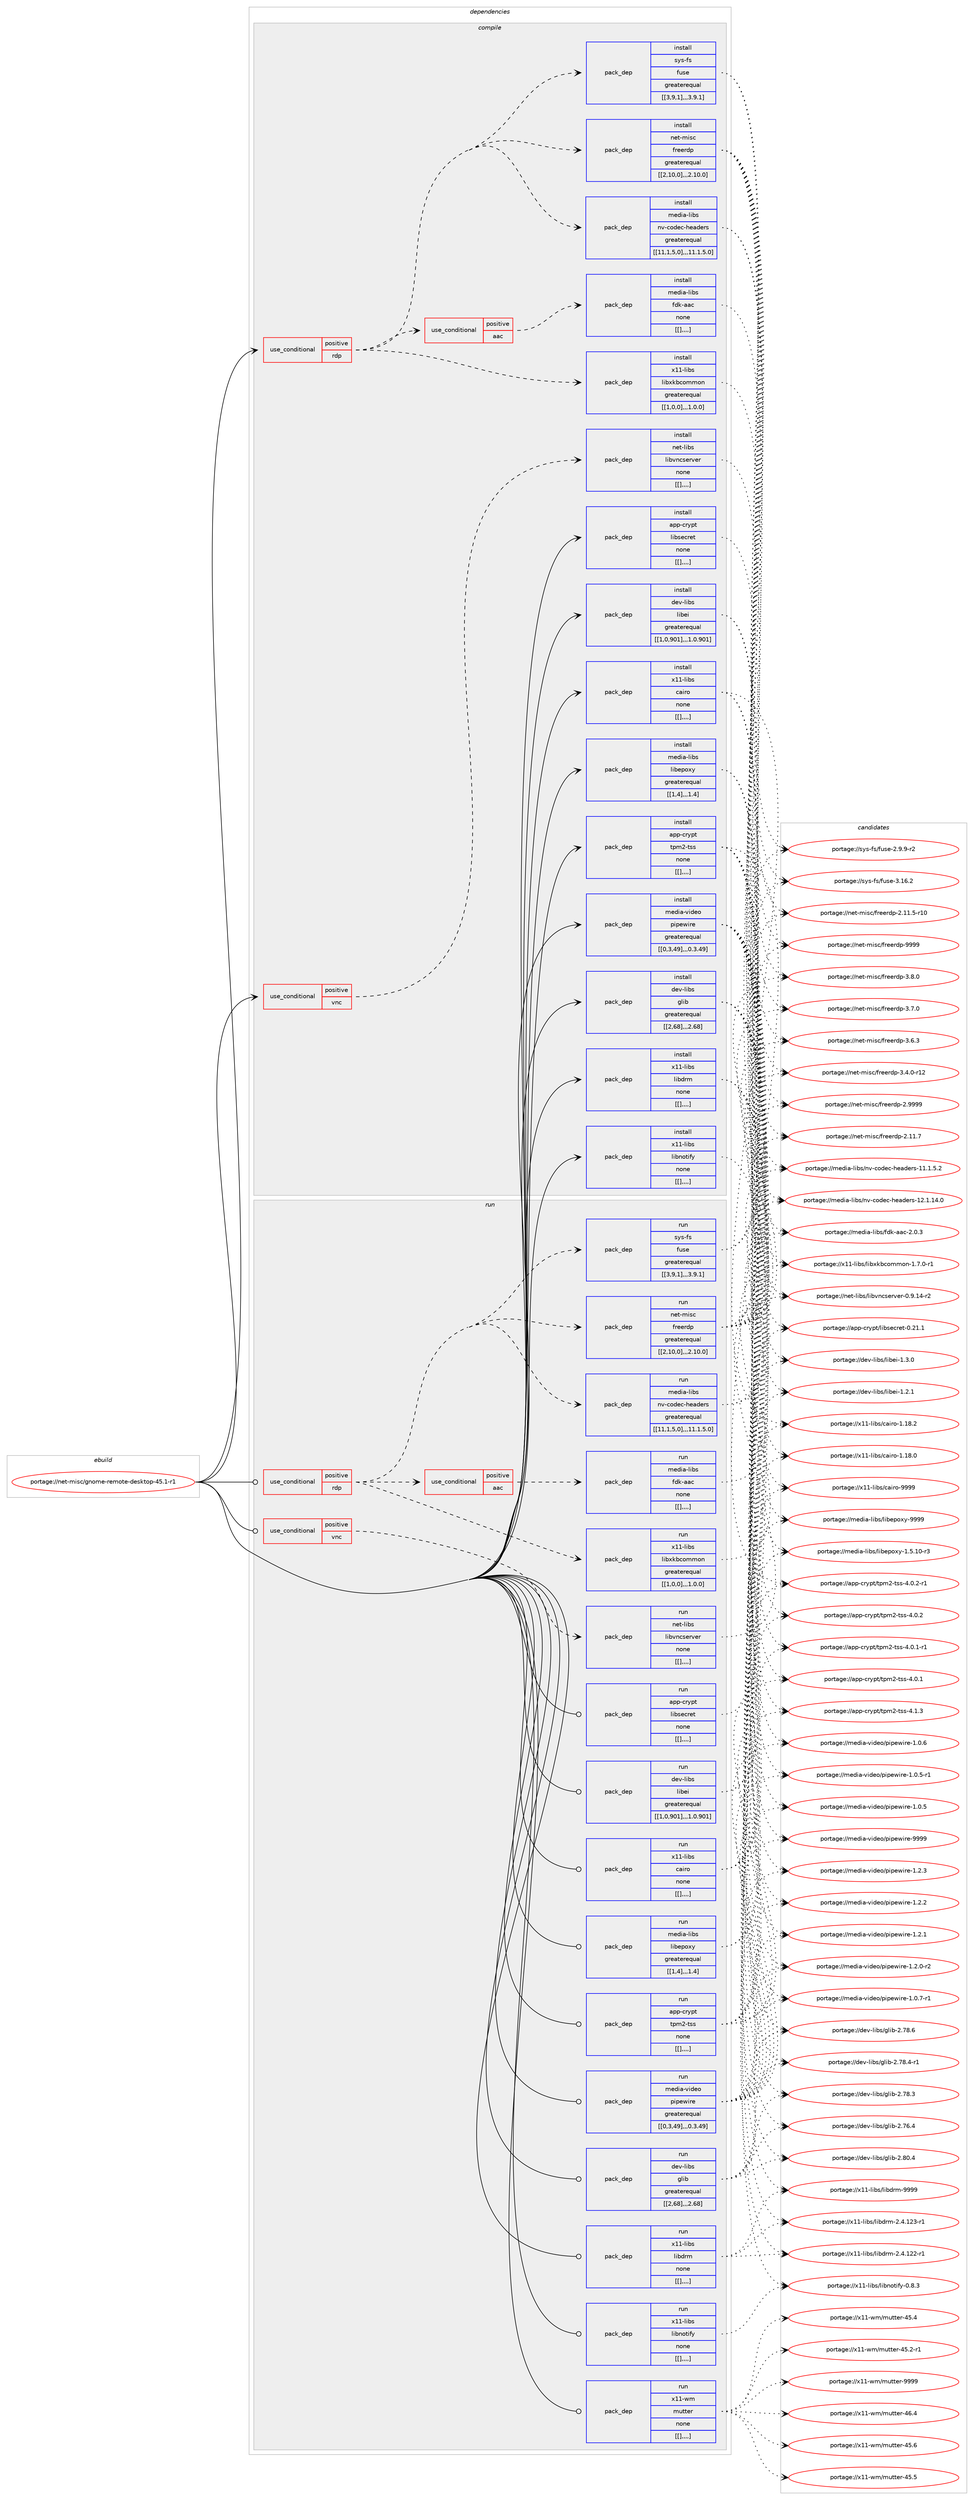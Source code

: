 digraph prolog {

# *************
# Graph options
# *************

newrank=true;
concentrate=true;
compound=true;
graph [rankdir=LR,fontname=Helvetica,fontsize=10,ranksep=1.5];#, ranksep=2.5, nodesep=0.2];
edge  [arrowhead=vee];
node  [fontname=Helvetica,fontsize=10];

# **********
# The ebuild
# **********

subgraph cluster_leftcol {
color=gray;
label=<<i>ebuild</i>>;
id [label="portage://net-misc/gnome-remote-desktop-45.1-r1", color=red, width=4, href="../net-misc/gnome-remote-desktop-45.1-r1.svg"];
}

# ****************
# The dependencies
# ****************

subgraph cluster_midcol {
color=gray;
label=<<i>dependencies</i>>;
subgraph cluster_compile {
fillcolor="#eeeeee";
style=filled;
label=<<i>compile</i>>;
subgraph cond101531 {
dependency387464 [label=<<TABLE BORDER="0" CELLBORDER="1" CELLSPACING="0" CELLPADDING="4"><TR><TD ROWSPAN="3" CELLPADDING="10">use_conditional</TD></TR><TR><TD>positive</TD></TR><TR><TD>rdp</TD></TR></TABLE>>, shape=none, color=red];
subgraph pack283109 {
dependency387465 [label=<<TABLE BORDER="0" CELLBORDER="1" CELLSPACING="0" CELLPADDING="4" WIDTH="220"><TR><TD ROWSPAN="6" CELLPADDING="30">pack_dep</TD></TR><TR><TD WIDTH="110">install</TD></TR><TR><TD>media-libs</TD></TR><TR><TD>nv-codec-headers</TD></TR><TR><TD>greaterequal</TD></TR><TR><TD>[[11,1,5,0],,,11.1.5.0]</TD></TR></TABLE>>, shape=none, color=blue];
}
dependency387464:e -> dependency387465:w [weight=20,style="dashed",arrowhead="vee"];
subgraph pack283110 {
dependency387466 [label=<<TABLE BORDER="0" CELLBORDER="1" CELLSPACING="0" CELLPADDING="4" WIDTH="220"><TR><TD ROWSPAN="6" CELLPADDING="30">pack_dep</TD></TR><TR><TD WIDTH="110">install</TD></TR><TR><TD>net-misc</TD></TR><TR><TD>freerdp</TD></TR><TR><TD>greaterequal</TD></TR><TR><TD>[[2,10,0],,,2.10.0]</TD></TR></TABLE>>, shape=none, color=blue];
}
dependency387464:e -> dependency387466:w [weight=20,style="dashed",arrowhead="vee"];
subgraph pack283111 {
dependency387467 [label=<<TABLE BORDER="0" CELLBORDER="1" CELLSPACING="0" CELLPADDING="4" WIDTH="220"><TR><TD ROWSPAN="6" CELLPADDING="30">pack_dep</TD></TR><TR><TD WIDTH="110">install</TD></TR><TR><TD>sys-fs</TD></TR><TR><TD>fuse</TD></TR><TR><TD>greaterequal</TD></TR><TR><TD>[[3,9,1],,,3.9.1]</TD></TR></TABLE>>, shape=none, color=blue];
}
dependency387464:e -> dependency387467:w [weight=20,style="dashed",arrowhead="vee"];
subgraph pack283112 {
dependency387468 [label=<<TABLE BORDER="0" CELLBORDER="1" CELLSPACING="0" CELLPADDING="4" WIDTH="220"><TR><TD ROWSPAN="6" CELLPADDING="30">pack_dep</TD></TR><TR><TD WIDTH="110">install</TD></TR><TR><TD>x11-libs</TD></TR><TR><TD>libxkbcommon</TD></TR><TR><TD>greaterequal</TD></TR><TR><TD>[[1,0,0],,,1.0.0]</TD></TR></TABLE>>, shape=none, color=blue];
}
dependency387464:e -> dependency387468:w [weight=20,style="dashed",arrowhead="vee"];
subgraph cond101532 {
dependency387469 [label=<<TABLE BORDER="0" CELLBORDER="1" CELLSPACING="0" CELLPADDING="4"><TR><TD ROWSPAN="3" CELLPADDING="10">use_conditional</TD></TR><TR><TD>positive</TD></TR><TR><TD>aac</TD></TR></TABLE>>, shape=none, color=red];
subgraph pack283113 {
dependency387470 [label=<<TABLE BORDER="0" CELLBORDER="1" CELLSPACING="0" CELLPADDING="4" WIDTH="220"><TR><TD ROWSPAN="6" CELLPADDING="30">pack_dep</TD></TR><TR><TD WIDTH="110">install</TD></TR><TR><TD>media-libs</TD></TR><TR><TD>fdk-aac</TD></TR><TR><TD>none</TD></TR><TR><TD>[[],,,,]</TD></TR></TABLE>>, shape=none, color=blue];
}
dependency387469:e -> dependency387470:w [weight=20,style="dashed",arrowhead="vee"];
}
dependency387464:e -> dependency387469:w [weight=20,style="dashed",arrowhead="vee"];
}
id:e -> dependency387464:w [weight=20,style="solid",arrowhead="vee"];
subgraph cond101533 {
dependency387471 [label=<<TABLE BORDER="0" CELLBORDER="1" CELLSPACING="0" CELLPADDING="4"><TR><TD ROWSPAN="3" CELLPADDING="10">use_conditional</TD></TR><TR><TD>positive</TD></TR><TR><TD>vnc</TD></TR></TABLE>>, shape=none, color=red];
subgraph pack283114 {
dependency387472 [label=<<TABLE BORDER="0" CELLBORDER="1" CELLSPACING="0" CELLPADDING="4" WIDTH="220"><TR><TD ROWSPAN="6" CELLPADDING="30">pack_dep</TD></TR><TR><TD WIDTH="110">install</TD></TR><TR><TD>net-libs</TD></TR><TR><TD>libvncserver</TD></TR><TR><TD>none</TD></TR><TR><TD>[[],,,,]</TD></TR></TABLE>>, shape=none, color=blue];
}
dependency387471:e -> dependency387472:w [weight=20,style="dashed",arrowhead="vee"];
}
id:e -> dependency387471:w [weight=20,style="solid",arrowhead="vee"];
subgraph pack283115 {
dependency387473 [label=<<TABLE BORDER="0" CELLBORDER="1" CELLSPACING="0" CELLPADDING="4" WIDTH="220"><TR><TD ROWSPAN="6" CELLPADDING="30">pack_dep</TD></TR><TR><TD WIDTH="110">install</TD></TR><TR><TD>app-crypt</TD></TR><TR><TD>libsecret</TD></TR><TR><TD>none</TD></TR><TR><TD>[[],,,,]</TD></TR></TABLE>>, shape=none, color=blue];
}
id:e -> dependency387473:w [weight=20,style="solid",arrowhead="vee"];
subgraph pack283116 {
dependency387474 [label=<<TABLE BORDER="0" CELLBORDER="1" CELLSPACING="0" CELLPADDING="4" WIDTH="220"><TR><TD ROWSPAN="6" CELLPADDING="30">pack_dep</TD></TR><TR><TD WIDTH="110">install</TD></TR><TR><TD>app-crypt</TD></TR><TR><TD>tpm2-tss</TD></TR><TR><TD>none</TD></TR><TR><TD>[[],,,,]</TD></TR></TABLE>>, shape=none, color=blue];
}
id:e -> dependency387474:w [weight=20,style="solid",arrowhead="vee"];
subgraph pack283117 {
dependency387475 [label=<<TABLE BORDER="0" CELLBORDER="1" CELLSPACING="0" CELLPADDING="4" WIDTH="220"><TR><TD ROWSPAN="6" CELLPADDING="30">pack_dep</TD></TR><TR><TD WIDTH="110">install</TD></TR><TR><TD>dev-libs</TD></TR><TR><TD>glib</TD></TR><TR><TD>greaterequal</TD></TR><TR><TD>[[2,68],,,2.68]</TD></TR></TABLE>>, shape=none, color=blue];
}
id:e -> dependency387475:w [weight=20,style="solid",arrowhead="vee"];
subgraph pack283118 {
dependency387476 [label=<<TABLE BORDER="0" CELLBORDER="1" CELLSPACING="0" CELLPADDING="4" WIDTH="220"><TR><TD ROWSPAN="6" CELLPADDING="30">pack_dep</TD></TR><TR><TD WIDTH="110">install</TD></TR><TR><TD>dev-libs</TD></TR><TR><TD>libei</TD></TR><TR><TD>greaterequal</TD></TR><TR><TD>[[1,0,901],,,1.0.901]</TD></TR></TABLE>>, shape=none, color=blue];
}
id:e -> dependency387476:w [weight=20,style="solid",arrowhead="vee"];
subgraph pack283119 {
dependency387477 [label=<<TABLE BORDER="0" CELLBORDER="1" CELLSPACING="0" CELLPADDING="4" WIDTH="220"><TR><TD ROWSPAN="6" CELLPADDING="30">pack_dep</TD></TR><TR><TD WIDTH="110">install</TD></TR><TR><TD>media-libs</TD></TR><TR><TD>libepoxy</TD></TR><TR><TD>greaterequal</TD></TR><TR><TD>[[1,4],,,1.4]</TD></TR></TABLE>>, shape=none, color=blue];
}
id:e -> dependency387477:w [weight=20,style="solid",arrowhead="vee"];
subgraph pack283120 {
dependency387478 [label=<<TABLE BORDER="0" CELLBORDER="1" CELLSPACING="0" CELLPADDING="4" WIDTH="220"><TR><TD ROWSPAN="6" CELLPADDING="30">pack_dep</TD></TR><TR><TD WIDTH="110">install</TD></TR><TR><TD>media-video</TD></TR><TR><TD>pipewire</TD></TR><TR><TD>greaterequal</TD></TR><TR><TD>[[0,3,49],,,0.3.49]</TD></TR></TABLE>>, shape=none, color=blue];
}
id:e -> dependency387478:w [weight=20,style="solid",arrowhead="vee"];
subgraph pack283121 {
dependency387479 [label=<<TABLE BORDER="0" CELLBORDER="1" CELLSPACING="0" CELLPADDING="4" WIDTH="220"><TR><TD ROWSPAN="6" CELLPADDING="30">pack_dep</TD></TR><TR><TD WIDTH="110">install</TD></TR><TR><TD>x11-libs</TD></TR><TR><TD>cairo</TD></TR><TR><TD>none</TD></TR><TR><TD>[[],,,,]</TD></TR></TABLE>>, shape=none, color=blue];
}
id:e -> dependency387479:w [weight=20,style="solid",arrowhead="vee"];
subgraph pack283122 {
dependency387480 [label=<<TABLE BORDER="0" CELLBORDER="1" CELLSPACING="0" CELLPADDING="4" WIDTH="220"><TR><TD ROWSPAN="6" CELLPADDING="30">pack_dep</TD></TR><TR><TD WIDTH="110">install</TD></TR><TR><TD>x11-libs</TD></TR><TR><TD>libdrm</TD></TR><TR><TD>none</TD></TR><TR><TD>[[],,,,]</TD></TR></TABLE>>, shape=none, color=blue];
}
id:e -> dependency387480:w [weight=20,style="solid",arrowhead="vee"];
subgraph pack283123 {
dependency387481 [label=<<TABLE BORDER="0" CELLBORDER="1" CELLSPACING="0" CELLPADDING="4" WIDTH="220"><TR><TD ROWSPAN="6" CELLPADDING="30">pack_dep</TD></TR><TR><TD WIDTH="110">install</TD></TR><TR><TD>x11-libs</TD></TR><TR><TD>libnotify</TD></TR><TR><TD>none</TD></TR><TR><TD>[[],,,,]</TD></TR></TABLE>>, shape=none, color=blue];
}
id:e -> dependency387481:w [weight=20,style="solid",arrowhead="vee"];
}
subgraph cluster_compileandrun {
fillcolor="#eeeeee";
style=filled;
label=<<i>compile and run</i>>;
}
subgraph cluster_run {
fillcolor="#eeeeee";
style=filled;
label=<<i>run</i>>;
subgraph cond101534 {
dependency387482 [label=<<TABLE BORDER="0" CELLBORDER="1" CELLSPACING="0" CELLPADDING="4"><TR><TD ROWSPAN="3" CELLPADDING="10">use_conditional</TD></TR><TR><TD>positive</TD></TR><TR><TD>rdp</TD></TR></TABLE>>, shape=none, color=red];
subgraph pack283124 {
dependency387483 [label=<<TABLE BORDER="0" CELLBORDER="1" CELLSPACING="0" CELLPADDING="4" WIDTH="220"><TR><TD ROWSPAN="6" CELLPADDING="30">pack_dep</TD></TR><TR><TD WIDTH="110">run</TD></TR><TR><TD>media-libs</TD></TR><TR><TD>nv-codec-headers</TD></TR><TR><TD>greaterequal</TD></TR><TR><TD>[[11,1,5,0],,,11.1.5.0]</TD></TR></TABLE>>, shape=none, color=blue];
}
dependency387482:e -> dependency387483:w [weight=20,style="dashed",arrowhead="vee"];
subgraph pack283125 {
dependency387484 [label=<<TABLE BORDER="0" CELLBORDER="1" CELLSPACING="0" CELLPADDING="4" WIDTH="220"><TR><TD ROWSPAN="6" CELLPADDING="30">pack_dep</TD></TR><TR><TD WIDTH="110">run</TD></TR><TR><TD>net-misc</TD></TR><TR><TD>freerdp</TD></TR><TR><TD>greaterequal</TD></TR><TR><TD>[[2,10,0],,,2.10.0]</TD></TR></TABLE>>, shape=none, color=blue];
}
dependency387482:e -> dependency387484:w [weight=20,style="dashed",arrowhead="vee"];
subgraph pack283126 {
dependency387485 [label=<<TABLE BORDER="0" CELLBORDER="1" CELLSPACING="0" CELLPADDING="4" WIDTH="220"><TR><TD ROWSPAN="6" CELLPADDING="30">pack_dep</TD></TR><TR><TD WIDTH="110">run</TD></TR><TR><TD>sys-fs</TD></TR><TR><TD>fuse</TD></TR><TR><TD>greaterequal</TD></TR><TR><TD>[[3,9,1],,,3.9.1]</TD></TR></TABLE>>, shape=none, color=blue];
}
dependency387482:e -> dependency387485:w [weight=20,style="dashed",arrowhead="vee"];
subgraph pack283127 {
dependency387486 [label=<<TABLE BORDER="0" CELLBORDER="1" CELLSPACING="0" CELLPADDING="4" WIDTH="220"><TR><TD ROWSPAN="6" CELLPADDING="30">pack_dep</TD></TR><TR><TD WIDTH="110">run</TD></TR><TR><TD>x11-libs</TD></TR><TR><TD>libxkbcommon</TD></TR><TR><TD>greaterequal</TD></TR><TR><TD>[[1,0,0],,,1.0.0]</TD></TR></TABLE>>, shape=none, color=blue];
}
dependency387482:e -> dependency387486:w [weight=20,style="dashed",arrowhead="vee"];
subgraph cond101535 {
dependency387487 [label=<<TABLE BORDER="0" CELLBORDER="1" CELLSPACING="0" CELLPADDING="4"><TR><TD ROWSPAN="3" CELLPADDING="10">use_conditional</TD></TR><TR><TD>positive</TD></TR><TR><TD>aac</TD></TR></TABLE>>, shape=none, color=red];
subgraph pack283128 {
dependency387488 [label=<<TABLE BORDER="0" CELLBORDER="1" CELLSPACING="0" CELLPADDING="4" WIDTH="220"><TR><TD ROWSPAN="6" CELLPADDING="30">pack_dep</TD></TR><TR><TD WIDTH="110">run</TD></TR><TR><TD>media-libs</TD></TR><TR><TD>fdk-aac</TD></TR><TR><TD>none</TD></TR><TR><TD>[[],,,,]</TD></TR></TABLE>>, shape=none, color=blue];
}
dependency387487:e -> dependency387488:w [weight=20,style="dashed",arrowhead="vee"];
}
dependency387482:e -> dependency387487:w [weight=20,style="dashed",arrowhead="vee"];
}
id:e -> dependency387482:w [weight=20,style="solid",arrowhead="odot"];
subgraph cond101536 {
dependency387489 [label=<<TABLE BORDER="0" CELLBORDER="1" CELLSPACING="0" CELLPADDING="4"><TR><TD ROWSPAN="3" CELLPADDING="10">use_conditional</TD></TR><TR><TD>positive</TD></TR><TR><TD>vnc</TD></TR></TABLE>>, shape=none, color=red];
subgraph pack283129 {
dependency387490 [label=<<TABLE BORDER="0" CELLBORDER="1" CELLSPACING="0" CELLPADDING="4" WIDTH="220"><TR><TD ROWSPAN="6" CELLPADDING="30">pack_dep</TD></TR><TR><TD WIDTH="110">run</TD></TR><TR><TD>net-libs</TD></TR><TR><TD>libvncserver</TD></TR><TR><TD>none</TD></TR><TR><TD>[[],,,,]</TD></TR></TABLE>>, shape=none, color=blue];
}
dependency387489:e -> dependency387490:w [weight=20,style="dashed",arrowhead="vee"];
}
id:e -> dependency387489:w [weight=20,style="solid",arrowhead="odot"];
subgraph pack283130 {
dependency387491 [label=<<TABLE BORDER="0" CELLBORDER="1" CELLSPACING="0" CELLPADDING="4" WIDTH="220"><TR><TD ROWSPAN="6" CELLPADDING="30">pack_dep</TD></TR><TR><TD WIDTH="110">run</TD></TR><TR><TD>app-crypt</TD></TR><TR><TD>libsecret</TD></TR><TR><TD>none</TD></TR><TR><TD>[[],,,,]</TD></TR></TABLE>>, shape=none, color=blue];
}
id:e -> dependency387491:w [weight=20,style="solid",arrowhead="odot"];
subgraph pack283131 {
dependency387492 [label=<<TABLE BORDER="0" CELLBORDER="1" CELLSPACING="0" CELLPADDING="4" WIDTH="220"><TR><TD ROWSPAN="6" CELLPADDING="30">pack_dep</TD></TR><TR><TD WIDTH="110">run</TD></TR><TR><TD>app-crypt</TD></TR><TR><TD>tpm2-tss</TD></TR><TR><TD>none</TD></TR><TR><TD>[[],,,,]</TD></TR></TABLE>>, shape=none, color=blue];
}
id:e -> dependency387492:w [weight=20,style="solid",arrowhead="odot"];
subgraph pack283132 {
dependency387493 [label=<<TABLE BORDER="0" CELLBORDER="1" CELLSPACING="0" CELLPADDING="4" WIDTH="220"><TR><TD ROWSPAN="6" CELLPADDING="30">pack_dep</TD></TR><TR><TD WIDTH="110">run</TD></TR><TR><TD>dev-libs</TD></TR><TR><TD>glib</TD></TR><TR><TD>greaterequal</TD></TR><TR><TD>[[2,68],,,2.68]</TD></TR></TABLE>>, shape=none, color=blue];
}
id:e -> dependency387493:w [weight=20,style="solid",arrowhead="odot"];
subgraph pack283133 {
dependency387494 [label=<<TABLE BORDER="0" CELLBORDER="1" CELLSPACING="0" CELLPADDING="4" WIDTH="220"><TR><TD ROWSPAN="6" CELLPADDING="30">pack_dep</TD></TR><TR><TD WIDTH="110">run</TD></TR><TR><TD>dev-libs</TD></TR><TR><TD>libei</TD></TR><TR><TD>greaterequal</TD></TR><TR><TD>[[1,0,901],,,1.0.901]</TD></TR></TABLE>>, shape=none, color=blue];
}
id:e -> dependency387494:w [weight=20,style="solid",arrowhead="odot"];
subgraph pack283134 {
dependency387495 [label=<<TABLE BORDER="0" CELLBORDER="1" CELLSPACING="0" CELLPADDING="4" WIDTH="220"><TR><TD ROWSPAN="6" CELLPADDING="30">pack_dep</TD></TR><TR><TD WIDTH="110">run</TD></TR><TR><TD>media-libs</TD></TR><TR><TD>libepoxy</TD></TR><TR><TD>greaterequal</TD></TR><TR><TD>[[1,4],,,1.4]</TD></TR></TABLE>>, shape=none, color=blue];
}
id:e -> dependency387495:w [weight=20,style="solid",arrowhead="odot"];
subgraph pack283135 {
dependency387496 [label=<<TABLE BORDER="0" CELLBORDER="1" CELLSPACING="0" CELLPADDING="4" WIDTH="220"><TR><TD ROWSPAN="6" CELLPADDING="30">pack_dep</TD></TR><TR><TD WIDTH="110">run</TD></TR><TR><TD>media-video</TD></TR><TR><TD>pipewire</TD></TR><TR><TD>greaterequal</TD></TR><TR><TD>[[0,3,49],,,0.3.49]</TD></TR></TABLE>>, shape=none, color=blue];
}
id:e -> dependency387496:w [weight=20,style="solid",arrowhead="odot"];
subgraph pack283136 {
dependency387497 [label=<<TABLE BORDER="0" CELLBORDER="1" CELLSPACING="0" CELLPADDING="4" WIDTH="220"><TR><TD ROWSPAN="6" CELLPADDING="30">pack_dep</TD></TR><TR><TD WIDTH="110">run</TD></TR><TR><TD>x11-libs</TD></TR><TR><TD>cairo</TD></TR><TR><TD>none</TD></TR><TR><TD>[[],,,,]</TD></TR></TABLE>>, shape=none, color=blue];
}
id:e -> dependency387497:w [weight=20,style="solid",arrowhead="odot"];
subgraph pack283137 {
dependency387498 [label=<<TABLE BORDER="0" CELLBORDER="1" CELLSPACING="0" CELLPADDING="4" WIDTH="220"><TR><TD ROWSPAN="6" CELLPADDING="30">pack_dep</TD></TR><TR><TD WIDTH="110">run</TD></TR><TR><TD>x11-libs</TD></TR><TR><TD>libdrm</TD></TR><TR><TD>none</TD></TR><TR><TD>[[],,,,]</TD></TR></TABLE>>, shape=none, color=blue];
}
id:e -> dependency387498:w [weight=20,style="solid",arrowhead="odot"];
subgraph pack283138 {
dependency387499 [label=<<TABLE BORDER="0" CELLBORDER="1" CELLSPACING="0" CELLPADDING="4" WIDTH="220"><TR><TD ROWSPAN="6" CELLPADDING="30">pack_dep</TD></TR><TR><TD WIDTH="110">run</TD></TR><TR><TD>x11-libs</TD></TR><TR><TD>libnotify</TD></TR><TR><TD>none</TD></TR><TR><TD>[[],,,,]</TD></TR></TABLE>>, shape=none, color=blue];
}
id:e -> dependency387499:w [weight=20,style="solid",arrowhead="odot"];
subgraph pack283139 {
dependency387500 [label=<<TABLE BORDER="0" CELLBORDER="1" CELLSPACING="0" CELLPADDING="4" WIDTH="220"><TR><TD ROWSPAN="6" CELLPADDING="30">pack_dep</TD></TR><TR><TD WIDTH="110">run</TD></TR><TR><TD>x11-wm</TD></TR><TR><TD>mutter</TD></TR><TR><TD>none</TD></TR><TR><TD>[[],,,,]</TD></TR></TABLE>>, shape=none, color=blue];
}
id:e -> dependency387500:w [weight=20,style="solid",arrowhead="odot"];
}
}

# **************
# The candidates
# **************

subgraph cluster_choices {
rank=same;
color=gray;
label=<<i>candidates</i>>;

subgraph choice283109 {
color=black;
nodesep=1;
choice10910110010597451081059811547110118459911110010199451041019710010111411545495046494649524648 [label="portage://media-libs/nv-codec-headers-12.1.14.0", color=red, width=4,href="../media-libs/nv-codec-headers-12.1.14.0.svg"];
choice109101100105974510810598115471101184599111100101994510410197100101114115454949464946534650 [label="portage://media-libs/nv-codec-headers-11.1.5.2", color=red, width=4,href="../media-libs/nv-codec-headers-11.1.5.2.svg"];
dependency387465:e -> choice10910110010597451081059811547110118459911110010199451041019710010111411545495046494649524648:w [style=dotted,weight="100"];
dependency387465:e -> choice109101100105974510810598115471101184599111100101994510410197100101114115454949464946534650:w [style=dotted,weight="100"];
}
subgraph choice283110 {
color=black;
nodesep=1;
choice1101011164510910511599471021141011011141001124557575757 [label="portage://net-misc/freerdp-9999", color=red, width=4,href="../net-misc/freerdp-9999.svg"];
choice110101116451091051159947102114101101114100112455146564648 [label="portage://net-misc/freerdp-3.8.0", color=red, width=4,href="../net-misc/freerdp-3.8.0.svg"];
choice110101116451091051159947102114101101114100112455146554648 [label="portage://net-misc/freerdp-3.7.0", color=red, width=4,href="../net-misc/freerdp-3.7.0.svg"];
choice110101116451091051159947102114101101114100112455146544651 [label="portage://net-misc/freerdp-3.6.3", color=red, width=4,href="../net-misc/freerdp-3.6.3.svg"];
choice110101116451091051159947102114101101114100112455146524648451144950 [label="portage://net-misc/freerdp-3.4.0-r12", color=red, width=4,href="../net-misc/freerdp-3.4.0-r12.svg"];
choice11010111645109105115994710211410110111410011245504657575757 [label="portage://net-misc/freerdp-2.9999", color=red, width=4,href="../net-misc/freerdp-2.9999.svg"];
choice11010111645109105115994710211410110111410011245504649494655 [label="portage://net-misc/freerdp-2.11.7", color=red, width=4,href="../net-misc/freerdp-2.11.7.svg"];
choice11010111645109105115994710211410110111410011245504649494653451144948 [label="portage://net-misc/freerdp-2.11.5-r10", color=red, width=4,href="../net-misc/freerdp-2.11.5-r10.svg"];
dependency387466:e -> choice1101011164510910511599471021141011011141001124557575757:w [style=dotted,weight="100"];
dependency387466:e -> choice110101116451091051159947102114101101114100112455146564648:w [style=dotted,weight="100"];
dependency387466:e -> choice110101116451091051159947102114101101114100112455146554648:w [style=dotted,weight="100"];
dependency387466:e -> choice110101116451091051159947102114101101114100112455146544651:w [style=dotted,weight="100"];
dependency387466:e -> choice110101116451091051159947102114101101114100112455146524648451144950:w [style=dotted,weight="100"];
dependency387466:e -> choice11010111645109105115994710211410110111410011245504657575757:w [style=dotted,weight="100"];
dependency387466:e -> choice11010111645109105115994710211410110111410011245504649494655:w [style=dotted,weight="100"];
dependency387466:e -> choice11010111645109105115994710211410110111410011245504649494653451144948:w [style=dotted,weight="100"];
}
subgraph choice283111 {
color=black;
nodesep=1;
choice115121115451021154710211711510145514649544650 [label="portage://sys-fs/fuse-3.16.2", color=red, width=4,href="../sys-fs/fuse-3.16.2.svg"];
choice11512111545102115471021171151014550465746574511450 [label="portage://sys-fs/fuse-2.9.9-r2", color=red, width=4,href="../sys-fs/fuse-2.9.9-r2.svg"];
dependency387467:e -> choice115121115451021154710211711510145514649544650:w [style=dotted,weight="100"];
dependency387467:e -> choice11512111545102115471021171151014550465746574511450:w [style=dotted,weight="100"];
}
subgraph choice283112 {
color=black;
nodesep=1;
choice12049494510810598115471081059812010798991111091091111104549465546484511449 [label="portage://x11-libs/libxkbcommon-1.7.0-r1", color=red, width=4,href="../x11-libs/libxkbcommon-1.7.0-r1.svg"];
dependency387468:e -> choice12049494510810598115471081059812010798991111091091111104549465546484511449:w [style=dotted,weight="100"];
}
subgraph choice283113 {
color=black;
nodesep=1;
choice1091011001059745108105981154710210010745979799455046484651 [label="portage://media-libs/fdk-aac-2.0.3", color=red, width=4,href="../media-libs/fdk-aac-2.0.3.svg"];
dependency387470:e -> choice1091011001059745108105981154710210010745979799455046484651:w [style=dotted,weight="100"];
}
subgraph choice283114 {
color=black;
nodesep=1;
choice1101011164510810598115471081059811811099115101114118101114454846574649524511450 [label="portage://net-libs/libvncserver-0.9.14-r2", color=red, width=4,href="../net-libs/libvncserver-0.9.14-r2.svg"];
dependency387472:e -> choice1101011164510810598115471081059811811099115101114118101114454846574649524511450:w [style=dotted,weight="100"];
}
subgraph choice283115 {
color=black;
nodesep=1;
choice97112112459911412111211647108105981151019911410111645484650494649 [label="portage://app-crypt/libsecret-0.21.1", color=red, width=4,href="../app-crypt/libsecret-0.21.1.svg"];
dependency387473:e -> choice97112112459911412111211647108105981151019911410111645484650494649:w [style=dotted,weight="100"];
}
subgraph choice283116 {
color=black;
nodesep=1;
choice971121124599114121112116471161121095045116115115455246494651 [label="portage://app-crypt/tpm2-tss-4.1.3", color=red, width=4,href="../app-crypt/tpm2-tss-4.1.3.svg"];
choice9711211245991141211121164711611210950451161151154552464846504511449 [label="portage://app-crypt/tpm2-tss-4.0.2-r1", color=red, width=4,href="../app-crypt/tpm2-tss-4.0.2-r1.svg"];
choice971121124599114121112116471161121095045116115115455246484650 [label="portage://app-crypt/tpm2-tss-4.0.2", color=red, width=4,href="../app-crypt/tpm2-tss-4.0.2.svg"];
choice9711211245991141211121164711611210950451161151154552464846494511449 [label="portage://app-crypt/tpm2-tss-4.0.1-r1", color=red, width=4,href="../app-crypt/tpm2-tss-4.0.1-r1.svg"];
choice971121124599114121112116471161121095045116115115455246484649 [label="portage://app-crypt/tpm2-tss-4.0.1", color=red, width=4,href="../app-crypt/tpm2-tss-4.0.1.svg"];
dependency387474:e -> choice971121124599114121112116471161121095045116115115455246494651:w [style=dotted,weight="100"];
dependency387474:e -> choice9711211245991141211121164711611210950451161151154552464846504511449:w [style=dotted,weight="100"];
dependency387474:e -> choice971121124599114121112116471161121095045116115115455246484650:w [style=dotted,weight="100"];
dependency387474:e -> choice9711211245991141211121164711611210950451161151154552464846494511449:w [style=dotted,weight="100"];
dependency387474:e -> choice971121124599114121112116471161121095045116115115455246484649:w [style=dotted,weight="100"];
}
subgraph choice283117 {
color=black;
nodesep=1;
choice1001011184510810598115471031081059845504656484652 [label="portage://dev-libs/glib-2.80.4", color=red, width=4,href="../dev-libs/glib-2.80.4.svg"];
choice1001011184510810598115471031081059845504655564654 [label="portage://dev-libs/glib-2.78.6", color=red, width=4,href="../dev-libs/glib-2.78.6.svg"];
choice10010111845108105981154710310810598455046555646524511449 [label="portage://dev-libs/glib-2.78.4-r1", color=red, width=4,href="../dev-libs/glib-2.78.4-r1.svg"];
choice1001011184510810598115471031081059845504655564651 [label="portage://dev-libs/glib-2.78.3", color=red, width=4,href="../dev-libs/glib-2.78.3.svg"];
choice1001011184510810598115471031081059845504655544652 [label="portage://dev-libs/glib-2.76.4", color=red, width=4,href="../dev-libs/glib-2.76.4.svg"];
dependency387475:e -> choice1001011184510810598115471031081059845504656484652:w [style=dotted,weight="100"];
dependency387475:e -> choice1001011184510810598115471031081059845504655564654:w [style=dotted,weight="100"];
dependency387475:e -> choice10010111845108105981154710310810598455046555646524511449:w [style=dotted,weight="100"];
dependency387475:e -> choice1001011184510810598115471031081059845504655564651:w [style=dotted,weight="100"];
dependency387475:e -> choice1001011184510810598115471031081059845504655544652:w [style=dotted,weight="100"];
}
subgraph choice283118 {
color=black;
nodesep=1;
choice10010111845108105981154710810598101105454946514648 [label="portage://dev-libs/libei-1.3.0", color=red, width=4,href="../dev-libs/libei-1.3.0.svg"];
choice10010111845108105981154710810598101105454946504649 [label="portage://dev-libs/libei-1.2.1", color=red, width=4,href="../dev-libs/libei-1.2.1.svg"];
dependency387476:e -> choice10010111845108105981154710810598101105454946514648:w [style=dotted,weight="100"];
dependency387476:e -> choice10010111845108105981154710810598101105454946504649:w [style=dotted,weight="100"];
}
subgraph choice283119 {
color=black;
nodesep=1;
choice10910110010597451081059811547108105981011121111201214557575757 [label="portage://media-libs/libepoxy-9999", color=red, width=4,href="../media-libs/libepoxy-9999.svg"];
choice1091011001059745108105981154710810598101112111120121454946534649484511451 [label="portage://media-libs/libepoxy-1.5.10-r3", color=red, width=4,href="../media-libs/libepoxy-1.5.10-r3.svg"];
dependency387477:e -> choice10910110010597451081059811547108105981011121111201214557575757:w [style=dotted,weight="100"];
dependency387477:e -> choice1091011001059745108105981154710810598101112111120121454946534649484511451:w [style=dotted,weight="100"];
}
subgraph choice283120 {
color=black;
nodesep=1;
choice1091011001059745118105100101111471121051121011191051141014557575757 [label="portage://media-video/pipewire-9999", color=red, width=4,href="../media-video/pipewire-9999.svg"];
choice109101100105974511810510010111147112105112101119105114101454946504651 [label="portage://media-video/pipewire-1.2.3", color=red, width=4,href="../media-video/pipewire-1.2.3.svg"];
choice109101100105974511810510010111147112105112101119105114101454946504650 [label="portage://media-video/pipewire-1.2.2", color=red, width=4,href="../media-video/pipewire-1.2.2.svg"];
choice109101100105974511810510010111147112105112101119105114101454946504649 [label="portage://media-video/pipewire-1.2.1", color=red, width=4,href="../media-video/pipewire-1.2.1.svg"];
choice1091011001059745118105100101111471121051121011191051141014549465046484511450 [label="portage://media-video/pipewire-1.2.0-r2", color=red, width=4,href="../media-video/pipewire-1.2.0-r2.svg"];
choice1091011001059745118105100101111471121051121011191051141014549464846554511449 [label="portage://media-video/pipewire-1.0.7-r1", color=red, width=4,href="../media-video/pipewire-1.0.7-r1.svg"];
choice109101100105974511810510010111147112105112101119105114101454946484654 [label="portage://media-video/pipewire-1.0.6", color=red, width=4,href="../media-video/pipewire-1.0.6.svg"];
choice1091011001059745118105100101111471121051121011191051141014549464846534511449 [label="portage://media-video/pipewire-1.0.5-r1", color=red, width=4,href="../media-video/pipewire-1.0.5-r1.svg"];
choice109101100105974511810510010111147112105112101119105114101454946484653 [label="portage://media-video/pipewire-1.0.5", color=red, width=4,href="../media-video/pipewire-1.0.5.svg"];
dependency387478:e -> choice1091011001059745118105100101111471121051121011191051141014557575757:w [style=dotted,weight="100"];
dependency387478:e -> choice109101100105974511810510010111147112105112101119105114101454946504651:w [style=dotted,weight="100"];
dependency387478:e -> choice109101100105974511810510010111147112105112101119105114101454946504650:w [style=dotted,weight="100"];
dependency387478:e -> choice109101100105974511810510010111147112105112101119105114101454946504649:w [style=dotted,weight="100"];
dependency387478:e -> choice1091011001059745118105100101111471121051121011191051141014549465046484511450:w [style=dotted,weight="100"];
dependency387478:e -> choice1091011001059745118105100101111471121051121011191051141014549464846554511449:w [style=dotted,weight="100"];
dependency387478:e -> choice109101100105974511810510010111147112105112101119105114101454946484654:w [style=dotted,weight="100"];
dependency387478:e -> choice1091011001059745118105100101111471121051121011191051141014549464846534511449:w [style=dotted,weight="100"];
dependency387478:e -> choice109101100105974511810510010111147112105112101119105114101454946484653:w [style=dotted,weight="100"];
}
subgraph choice283121 {
color=black;
nodesep=1;
choice120494945108105981154799971051141114557575757 [label="portage://x11-libs/cairo-9999", color=red, width=4,href="../x11-libs/cairo-9999.svg"];
choice1204949451081059811547999710511411145494649564650 [label="portage://x11-libs/cairo-1.18.2", color=red, width=4,href="../x11-libs/cairo-1.18.2.svg"];
choice1204949451081059811547999710511411145494649564648 [label="portage://x11-libs/cairo-1.18.0", color=red, width=4,href="../x11-libs/cairo-1.18.0.svg"];
dependency387479:e -> choice120494945108105981154799971051141114557575757:w [style=dotted,weight="100"];
dependency387479:e -> choice1204949451081059811547999710511411145494649564650:w [style=dotted,weight="100"];
dependency387479:e -> choice1204949451081059811547999710511411145494649564648:w [style=dotted,weight="100"];
}
subgraph choice283122 {
color=black;
nodesep=1;
choice1204949451081059811547108105981001141094557575757 [label="portage://x11-libs/libdrm-9999", color=red, width=4,href="../x11-libs/libdrm-9999.svg"];
choice12049494510810598115471081059810011410945504652464950514511449 [label="portage://x11-libs/libdrm-2.4.123-r1", color=red, width=4,href="../x11-libs/libdrm-2.4.123-r1.svg"];
choice12049494510810598115471081059810011410945504652464950504511449 [label="portage://x11-libs/libdrm-2.4.122-r1", color=red, width=4,href="../x11-libs/libdrm-2.4.122-r1.svg"];
dependency387480:e -> choice1204949451081059811547108105981001141094557575757:w [style=dotted,weight="100"];
dependency387480:e -> choice12049494510810598115471081059810011410945504652464950514511449:w [style=dotted,weight="100"];
dependency387480:e -> choice12049494510810598115471081059810011410945504652464950504511449:w [style=dotted,weight="100"];
}
subgraph choice283123 {
color=black;
nodesep=1;
choice120494945108105981154710810598110111116105102121454846564651 [label="portage://x11-libs/libnotify-0.8.3", color=red, width=4,href="../x11-libs/libnotify-0.8.3.svg"];
dependency387481:e -> choice120494945108105981154710810598110111116105102121454846564651:w [style=dotted,weight="100"];
}
subgraph choice283124 {
color=black;
nodesep=1;
choice10910110010597451081059811547110118459911110010199451041019710010111411545495046494649524648 [label="portage://media-libs/nv-codec-headers-12.1.14.0", color=red, width=4,href="../media-libs/nv-codec-headers-12.1.14.0.svg"];
choice109101100105974510810598115471101184599111100101994510410197100101114115454949464946534650 [label="portage://media-libs/nv-codec-headers-11.1.5.2", color=red, width=4,href="../media-libs/nv-codec-headers-11.1.5.2.svg"];
dependency387483:e -> choice10910110010597451081059811547110118459911110010199451041019710010111411545495046494649524648:w [style=dotted,weight="100"];
dependency387483:e -> choice109101100105974510810598115471101184599111100101994510410197100101114115454949464946534650:w [style=dotted,weight="100"];
}
subgraph choice283125 {
color=black;
nodesep=1;
choice1101011164510910511599471021141011011141001124557575757 [label="portage://net-misc/freerdp-9999", color=red, width=4,href="../net-misc/freerdp-9999.svg"];
choice110101116451091051159947102114101101114100112455146564648 [label="portage://net-misc/freerdp-3.8.0", color=red, width=4,href="../net-misc/freerdp-3.8.0.svg"];
choice110101116451091051159947102114101101114100112455146554648 [label="portage://net-misc/freerdp-3.7.0", color=red, width=4,href="../net-misc/freerdp-3.7.0.svg"];
choice110101116451091051159947102114101101114100112455146544651 [label="portage://net-misc/freerdp-3.6.3", color=red, width=4,href="../net-misc/freerdp-3.6.3.svg"];
choice110101116451091051159947102114101101114100112455146524648451144950 [label="portage://net-misc/freerdp-3.4.0-r12", color=red, width=4,href="../net-misc/freerdp-3.4.0-r12.svg"];
choice11010111645109105115994710211410110111410011245504657575757 [label="portage://net-misc/freerdp-2.9999", color=red, width=4,href="../net-misc/freerdp-2.9999.svg"];
choice11010111645109105115994710211410110111410011245504649494655 [label="portage://net-misc/freerdp-2.11.7", color=red, width=4,href="../net-misc/freerdp-2.11.7.svg"];
choice11010111645109105115994710211410110111410011245504649494653451144948 [label="portage://net-misc/freerdp-2.11.5-r10", color=red, width=4,href="../net-misc/freerdp-2.11.5-r10.svg"];
dependency387484:e -> choice1101011164510910511599471021141011011141001124557575757:w [style=dotted,weight="100"];
dependency387484:e -> choice110101116451091051159947102114101101114100112455146564648:w [style=dotted,weight="100"];
dependency387484:e -> choice110101116451091051159947102114101101114100112455146554648:w [style=dotted,weight="100"];
dependency387484:e -> choice110101116451091051159947102114101101114100112455146544651:w [style=dotted,weight="100"];
dependency387484:e -> choice110101116451091051159947102114101101114100112455146524648451144950:w [style=dotted,weight="100"];
dependency387484:e -> choice11010111645109105115994710211410110111410011245504657575757:w [style=dotted,weight="100"];
dependency387484:e -> choice11010111645109105115994710211410110111410011245504649494655:w [style=dotted,weight="100"];
dependency387484:e -> choice11010111645109105115994710211410110111410011245504649494653451144948:w [style=dotted,weight="100"];
}
subgraph choice283126 {
color=black;
nodesep=1;
choice115121115451021154710211711510145514649544650 [label="portage://sys-fs/fuse-3.16.2", color=red, width=4,href="../sys-fs/fuse-3.16.2.svg"];
choice11512111545102115471021171151014550465746574511450 [label="portage://sys-fs/fuse-2.9.9-r2", color=red, width=4,href="../sys-fs/fuse-2.9.9-r2.svg"];
dependency387485:e -> choice115121115451021154710211711510145514649544650:w [style=dotted,weight="100"];
dependency387485:e -> choice11512111545102115471021171151014550465746574511450:w [style=dotted,weight="100"];
}
subgraph choice283127 {
color=black;
nodesep=1;
choice12049494510810598115471081059812010798991111091091111104549465546484511449 [label="portage://x11-libs/libxkbcommon-1.7.0-r1", color=red, width=4,href="../x11-libs/libxkbcommon-1.7.0-r1.svg"];
dependency387486:e -> choice12049494510810598115471081059812010798991111091091111104549465546484511449:w [style=dotted,weight="100"];
}
subgraph choice283128 {
color=black;
nodesep=1;
choice1091011001059745108105981154710210010745979799455046484651 [label="portage://media-libs/fdk-aac-2.0.3", color=red, width=4,href="../media-libs/fdk-aac-2.0.3.svg"];
dependency387488:e -> choice1091011001059745108105981154710210010745979799455046484651:w [style=dotted,weight="100"];
}
subgraph choice283129 {
color=black;
nodesep=1;
choice1101011164510810598115471081059811811099115101114118101114454846574649524511450 [label="portage://net-libs/libvncserver-0.9.14-r2", color=red, width=4,href="../net-libs/libvncserver-0.9.14-r2.svg"];
dependency387490:e -> choice1101011164510810598115471081059811811099115101114118101114454846574649524511450:w [style=dotted,weight="100"];
}
subgraph choice283130 {
color=black;
nodesep=1;
choice97112112459911412111211647108105981151019911410111645484650494649 [label="portage://app-crypt/libsecret-0.21.1", color=red, width=4,href="../app-crypt/libsecret-0.21.1.svg"];
dependency387491:e -> choice97112112459911412111211647108105981151019911410111645484650494649:w [style=dotted,weight="100"];
}
subgraph choice283131 {
color=black;
nodesep=1;
choice971121124599114121112116471161121095045116115115455246494651 [label="portage://app-crypt/tpm2-tss-4.1.3", color=red, width=4,href="../app-crypt/tpm2-tss-4.1.3.svg"];
choice9711211245991141211121164711611210950451161151154552464846504511449 [label="portage://app-crypt/tpm2-tss-4.0.2-r1", color=red, width=4,href="../app-crypt/tpm2-tss-4.0.2-r1.svg"];
choice971121124599114121112116471161121095045116115115455246484650 [label="portage://app-crypt/tpm2-tss-4.0.2", color=red, width=4,href="../app-crypt/tpm2-tss-4.0.2.svg"];
choice9711211245991141211121164711611210950451161151154552464846494511449 [label="portage://app-crypt/tpm2-tss-4.0.1-r1", color=red, width=4,href="../app-crypt/tpm2-tss-4.0.1-r1.svg"];
choice971121124599114121112116471161121095045116115115455246484649 [label="portage://app-crypt/tpm2-tss-4.0.1", color=red, width=4,href="../app-crypt/tpm2-tss-4.0.1.svg"];
dependency387492:e -> choice971121124599114121112116471161121095045116115115455246494651:w [style=dotted,weight="100"];
dependency387492:e -> choice9711211245991141211121164711611210950451161151154552464846504511449:w [style=dotted,weight="100"];
dependency387492:e -> choice971121124599114121112116471161121095045116115115455246484650:w [style=dotted,weight="100"];
dependency387492:e -> choice9711211245991141211121164711611210950451161151154552464846494511449:w [style=dotted,weight="100"];
dependency387492:e -> choice971121124599114121112116471161121095045116115115455246484649:w [style=dotted,weight="100"];
}
subgraph choice283132 {
color=black;
nodesep=1;
choice1001011184510810598115471031081059845504656484652 [label="portage://dev-libs/glib-2.80.4", color=red, width=4,href="../dev-libs/glib-2.80.4.svg"];
choice1001011184510810598115471031081059845504655564654 [label="portage://dev-libs/glib-2.78.6", color=red, width=4,href="../dev-libs/glib-2.78.6.svg"];
choice10010111845108105981154710310810598455046555646524511449 [label="portage://dev-libs/glib-2.78.4-r1", color=red, width=4,href="../dev-libs/glib-2.78.4-r1.svg"];
choice1001011184510810598115471031081059845504655564651 [label="portage://dev-libs/glib-2.78.3", color=red, width=4,href="../dev-libs/glib-2.78.3.svg"];
choice1001011184510810598115471031081059845504655544652 [label="portage://dev-libs/glib-2.76.4", color=red, width=4,href="../dev-libs/glib-2.76.4.svg"];
dependency387493:e -> choice1001011184510810598115471031081059845504656484652:w [style=dotted,weight="100"];
dependency387493:e -> choice1001011184510810598115471031081059845504655564654:w [style=dotted,weight="100"];
dependency387493:e -> choice10010111845108105981154710310810598455046555646524511449:w [style=dotted,weight="100"];
dependency387493:e -> choice1001011184510810598115471031081059845504655564651:w [style=dotted,weight="100"];
dependency387493:e -> choice1001011184510810598115471031081059845504655544652:w [style=dotted,weight="100"];
}
subgraph choice283133 {
color=black;
nodesep=1;
choice10010111845108105981154710810598101105454946514648 [label="portage://dev-libs/libei-1.3.0", color=red, width=4,href="../dev-libs/libei-1.3.0.svg"];
choice10010111845108105981154710810598101105454946504649 [label="portage://dev-libs/libei-1.2.1", color=red, width=4,href="../dev-libs/libei-1.2.1.svg"];
dependency387494:e -> choice10010111845108105981154710810598101105454946514648:w [style=dotted,weight="100"];
dependency387494:e -> choice10010111845108105981154710810598101105454946504649:w [style=dotted,weight="100"];
}
subgraph choice283134 {
color=black;
nodesep=1;
choice10910110010597451081059811547108105981011121111201214557575757 [label="portage://media-libs/libepoxy-9999", color=red, width=4,href="../media-libs/libepoxy-9999.svg"];
choice1091011001059745108105981154710810598101112111120121454946534649484511451 [label="portage://media-libs/libepoxy-1.5.10-r3", color=red, width=4,href="../media-libs/libepoxy-1.5.10-r3.svg"];
dependency387495:e -> choice10910110010597451081059811547108105981011121111201214557575757:w [style=dotted,weight="100"];
dependency387495:e -> choice1091011001059745108105981154710810598101112111120121454946534649484511451:w [style=dotted,weight="100"];
}
subgraph choice283135 {
color=black;
nodesep=1;
choice1091011001059745118105100101111471121051121011191051141014557575757 [label="portage://media-video/pipewire-9999", color=red, width=4,href="../media-video/pipewire-9999.svg"];
choice109101100105974511810510010111147112105112101119105114101454946504651 [label="portage://media-video/pipewire-1.2.3", color=red, width=4,href="../media-video/pipewire-1.2.3.svg"];
choice109101100105974511810510010111147112105112101119105114101454946504650 [label="portage://media-video/pipewire-1.2.2", color=red, width=4,href="../media-video/pipewire-1.2.2.svg"];
choice109101100105974511810510010111147112105112101119105114101454946504649 [label="portage://media-video/pipewire-1.2.1", color=red, width=4,href="../media-video/pipewire-1.2.1.svg"];
choice1091011001059745118105100101111471121051121011191051141014549465046484511450 [label="portage://media-video/pipewire-1.2.0-r2", color=red, width=4,href="../media-video/pipewire-1.2.0-r2.svg"];
choice1091011001059745118105100101111471121051121011191051141014549464846554511449 [label="portage://media-video/pipewire-1.0.7-r1", color=red, width=4,href="../media-video/pipewire-1.0.7-r1.svg"];
choice109101100105974511810510010111147112105112101119105114101454946484654 [label="portage://media-video/pipewire-1.0.6", color=red, width=4,href="../media-video/pipewire-1.0.6.svg"];
choice1091011001059745118105100101111471121051121011191051141014549464846534511449 [label="portage://media-video/pipewire-1.0.5-r1", color=red, width=4,href="../media-video/pipewire-1.0.5-r1.svg"];
choice109101100105974511810510010111147112105112101119105114101454946484653 [label="portage://media-video/pipewire-1.0.5", color=red, width=4,href="../media-video/pipewire-1.0.5.svg"];
dependency387496:e -> choice1091011001059745118105100101111471121051121011191051141014557575757:w [style=dotted,weight="100"];
dependency387496:e -> choice109101100105974511810510010111147112105112101119105114101454946504651:w [style=dotted,weight="100"];
dependency387496:e -> choice109101100105974511810510010111147112105112101119105114101454946504650:w [style=dotted,weight="100"];
dependency387496:e -> choice109101100105974511810510010111147112105112101119105114101454946504649:w [style=dotted,weight="100"];
dependency387496:e -> choice1091011001059745118105100101111471121051121011191051141014549465046484511450:w [style=dotted,weight="100"];
dependency387496:e -> choice1091011001059745118105100101111471121051121011191051141014549464846554511449:w [style=dotted,weight="100"];
dependency387496:e -> choice109101100105974511810510010111147112105112101119105114101454946484654:w [style=dotted,weight="100"];
dependency387496:e -> choice1091011001059745118105100101111471121051121011191051141014549464846534511449:w [style=dotted,weight="100"];
dependency387496:e -> choice109101100105974511810510010111147112105112101119105114101454946484653:w [style=dotted,weight="100"];
}
subgraph choice283136 {
color=black;
nodesep=1;
choice120494945108105981154799971051141114557575757 [label="portage://x11-libs/cairo-9999", color=red, width=4,href="../x11-libs/cairo-9999.svg"];
choice1204949451081059811547999710511411145494649564650 [label="portage://x11-libs/cairo-1.18.2", color=red, width=4,href="../x11-libs/cairo-1.18.2.svg"];
choice1204949451081059811547999710511411145494649564648 [label="portage://x11-libs/cairo-1.18.0", color=red, width=4,href="../x11-libs/cairo-1.18.0.svg"];
dependency387497:e -> choice120494945108105981154799971051141114557575757:w [style=dotted,weight="100"];
dependency387497:e -> choice1204949451081059811547999710511411145494649564650:w [style=dotted,weight="100"];
dependency387497:e -> choice1204949451081059811547999710511411145494649564648:w [style=dotted,weight="100"];
}
subgraph choice283137 {
color=black;
nodesep=1;
choice1204949451081059811547108105981001141094557575757 [label="portage://x11-libs/libdrm-9999", color=red, width=4,href="../x11-libs/libdrm-9999.svg"];
choice12049494510810598115471081059810011410945504652464950514511449 [label="portage://x11-libs/libdrm-2.4.123-r1", color=red, width=4,href="../x11-libs/libdrm-2.4.123-r1.svg"];
choice12049494510810598115471081059810011410945504652464950504511449 [label="portage://x11-libs/libdrm-2.4.122-r1", color=red, width=4,href="../x11-libs/libdrm-2.4.122-r1.svg"];
dependency387498:e -> choice1204949451081059811547108105981001141094557575757:w [style=dotted,weight="100"];
dependency387498:e -> choice12049494510810598115471081059810011410945504652464950514511449:w [style=dotted,weight="100"];
dependency387498:e -> choice12049494510810598115471081059810011410945504652464950504511449:w [style=dotted,weight="100"];
}
subgraph choice283138 {
color=black;
nodesep=1;
choice120494945108105981154710810598110111116105102121454846564651 [label="portage://x11-libs/libnotify-0.8.3", color=red, width=4,href="../x11-libs/libnotify-0.8.3.svg"];
dependency387499:e -> choice120494945108105981154710810598110111116105102121454846564651:w [style=dotted,weight="100"];
}
subgraph choice283139 {
color=black;
nodesep=1;
choice120494945119109471091171161161011144557575757 [label="portage://x11-wm/mutter-9999", color=red, width=4,href="../x11-wm/mutter-9999.svg"];
choice120494945119109471091171161161011144552544652 [label="portage://x11-wm/mutter-46.4", color=red, width=4,href="../x11-wm/mutter-46.4.svg"];
choice120494945119109471091171161161011144552534654 [label="portage://x11-wm/mutter-45.6", color=red, width=4,href="../x11-wm/mutter-45.6.svg"];
choice120494945119109471091171161161011144552534653 [label="portage://x11-wm/mutter-45.5", color=red, width=4,href="../x11-wm/mutter-45.5.svg"];
choice120494945119109471091171161161011144552534652 [label="portage://x11-wm/mutter-45.4", color=red, width=4,href="../x11-wm/mutter-45.4.svg"];
choice1204949451191094710911711611610111445525346504511449 [label="portage://x11-wm/mutter-45.2-r1", color=red, width=4,href="../x11-wm/mutter-45.2-r1.svg"];
dependency387500:e -> choice120494945119109471091171161161011144557575757:w [style=dotted,weight="100"];
dependency387500:e -> choice120494945119109471091171161161011144552544652:w [style=dotted,weight="100"];
dependency387500:e -> choice120494945119109471091171161161011144552534654:w [style=dotted,weight="100"];
dependency387500:e -> choice120494945119109471091171161161011144552534653:w [style=dotted,weight="100"];
dependency387500:e -> choice120494945119109471091171161161011144552534652:w [style=dotted,weight="100"];
dependency387500:e -> choice1204949451191094710911711611610111445525346504511449:w [style=dotted,weight="100"];
}
}

}
